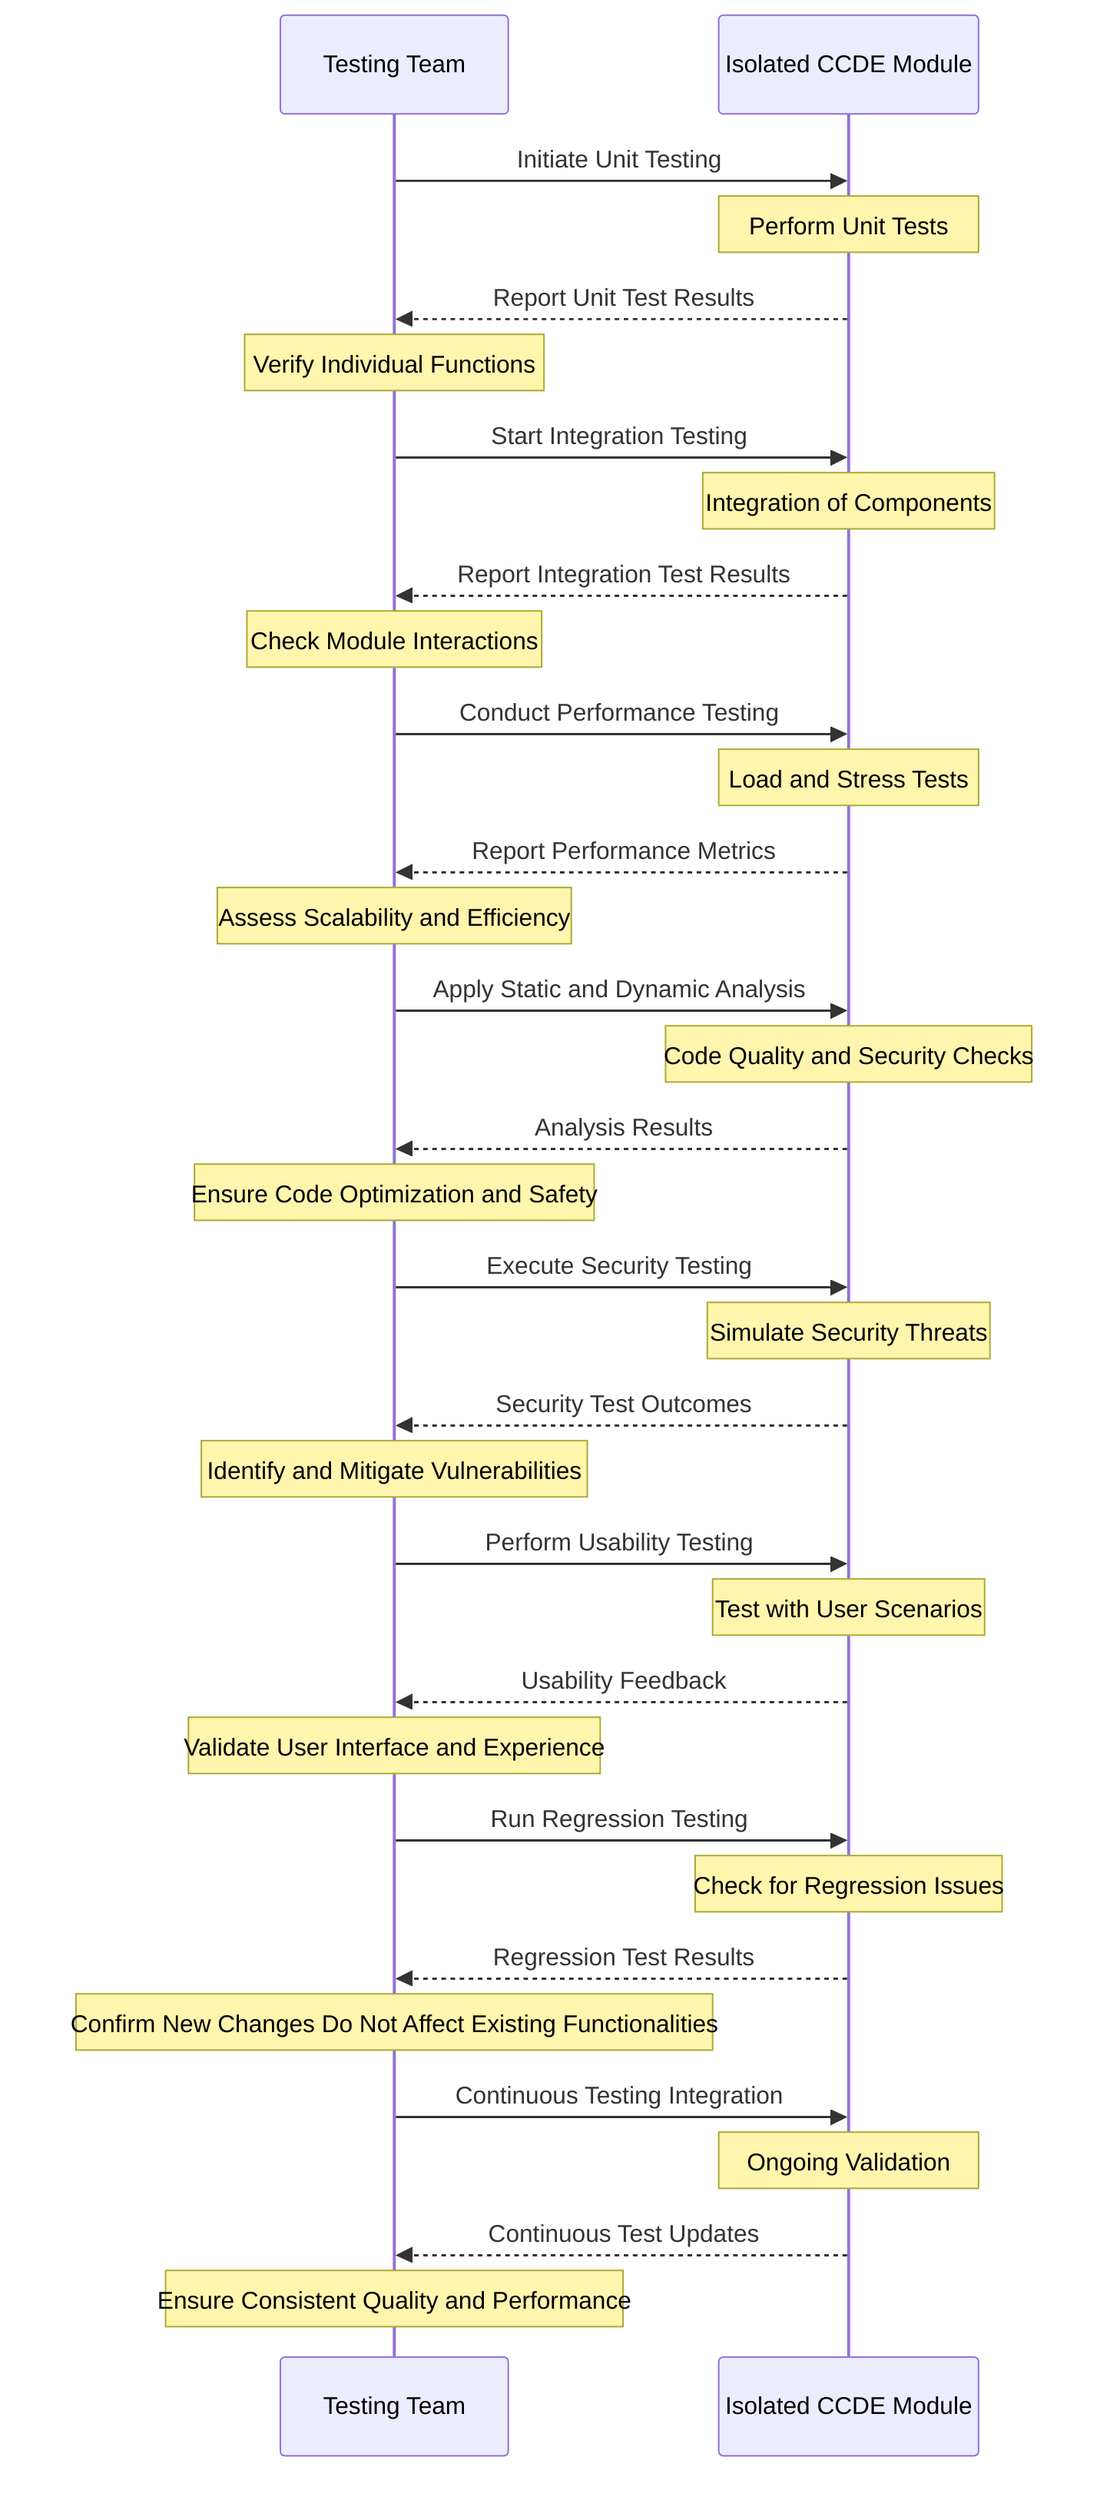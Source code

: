 sequenceDiagram
    participant T as Testing Team
    participant CCDE as Isolated CCDE Module

    T->>CCDE: Initiate Unit Testing
    Note over CCDE: Perform Unit Tests
    CCDE-->>T: Report Unit Test Results
    Note over T: Verify Individual Functions

    T->>CCDE: Start Integration Testing
    Note over CCDE: Integration of Components
    CCDE-->>T: Report Integration Test Results
    Note over T: Check Module Interactions

    T->>CCDE: Conduct Performance Testing
    Note over CCDE: Load and Stress Tests
    CCDE-->>T: Report Performance Metrics
    Note over T: Assess Scalability and Efficiency

    T->>CCDE: Apply Static and Dynamic Analysis
    Note over CCDE: Code Quality and Security Checks
    CCDE-->>T: Analysis Results
    Note over T: Ensure Code Optimization and Safety

    T->>CCDE: Execute Security Testing
    Note over CCDE: Simulate Security Threats
    CCDE-->>T: Security Test Outcomes
    Note over T: Identify and Mitigate Vulnerabilities

    T->>CCDE: Perform Usability Testing
    Note over CCDE: Test with User Scenarios
    CCDE-->>T: Usability Feedback
    Note over T: Validate User Interface and Experience

    T->>CCDE: Run Regression Testing
    Note over CCDE: Check for Regression Issues
    CCDE-->>T: Regression Test Results
    Note over T: Confirm New Changes Do Not Affect Existing Functionalities

    T->>CCDE: Continuous Testing Integration
    Note over CCDE: Ongoing Validation
    CCDE-->>T: Continuous Test Updates
    Note over T: Ensure Consistent Quality and Performance